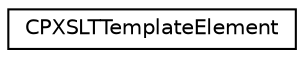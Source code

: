 digraph G
{
  edge [fontname="Helvetica",fontsize="10",labelfontname="Helvetica",labelfontsize="10"];
  node [fontname="Helvetica",fontsize="10",shape=record];
  rankdir="LR";
  Node1 [label="CPXSLTTemplateElement",height=0.2,width=0.4,color="black", fillcolor="white", style="filled",URL="$class_c_p_x_s_l_t_template_element.html"];
}
